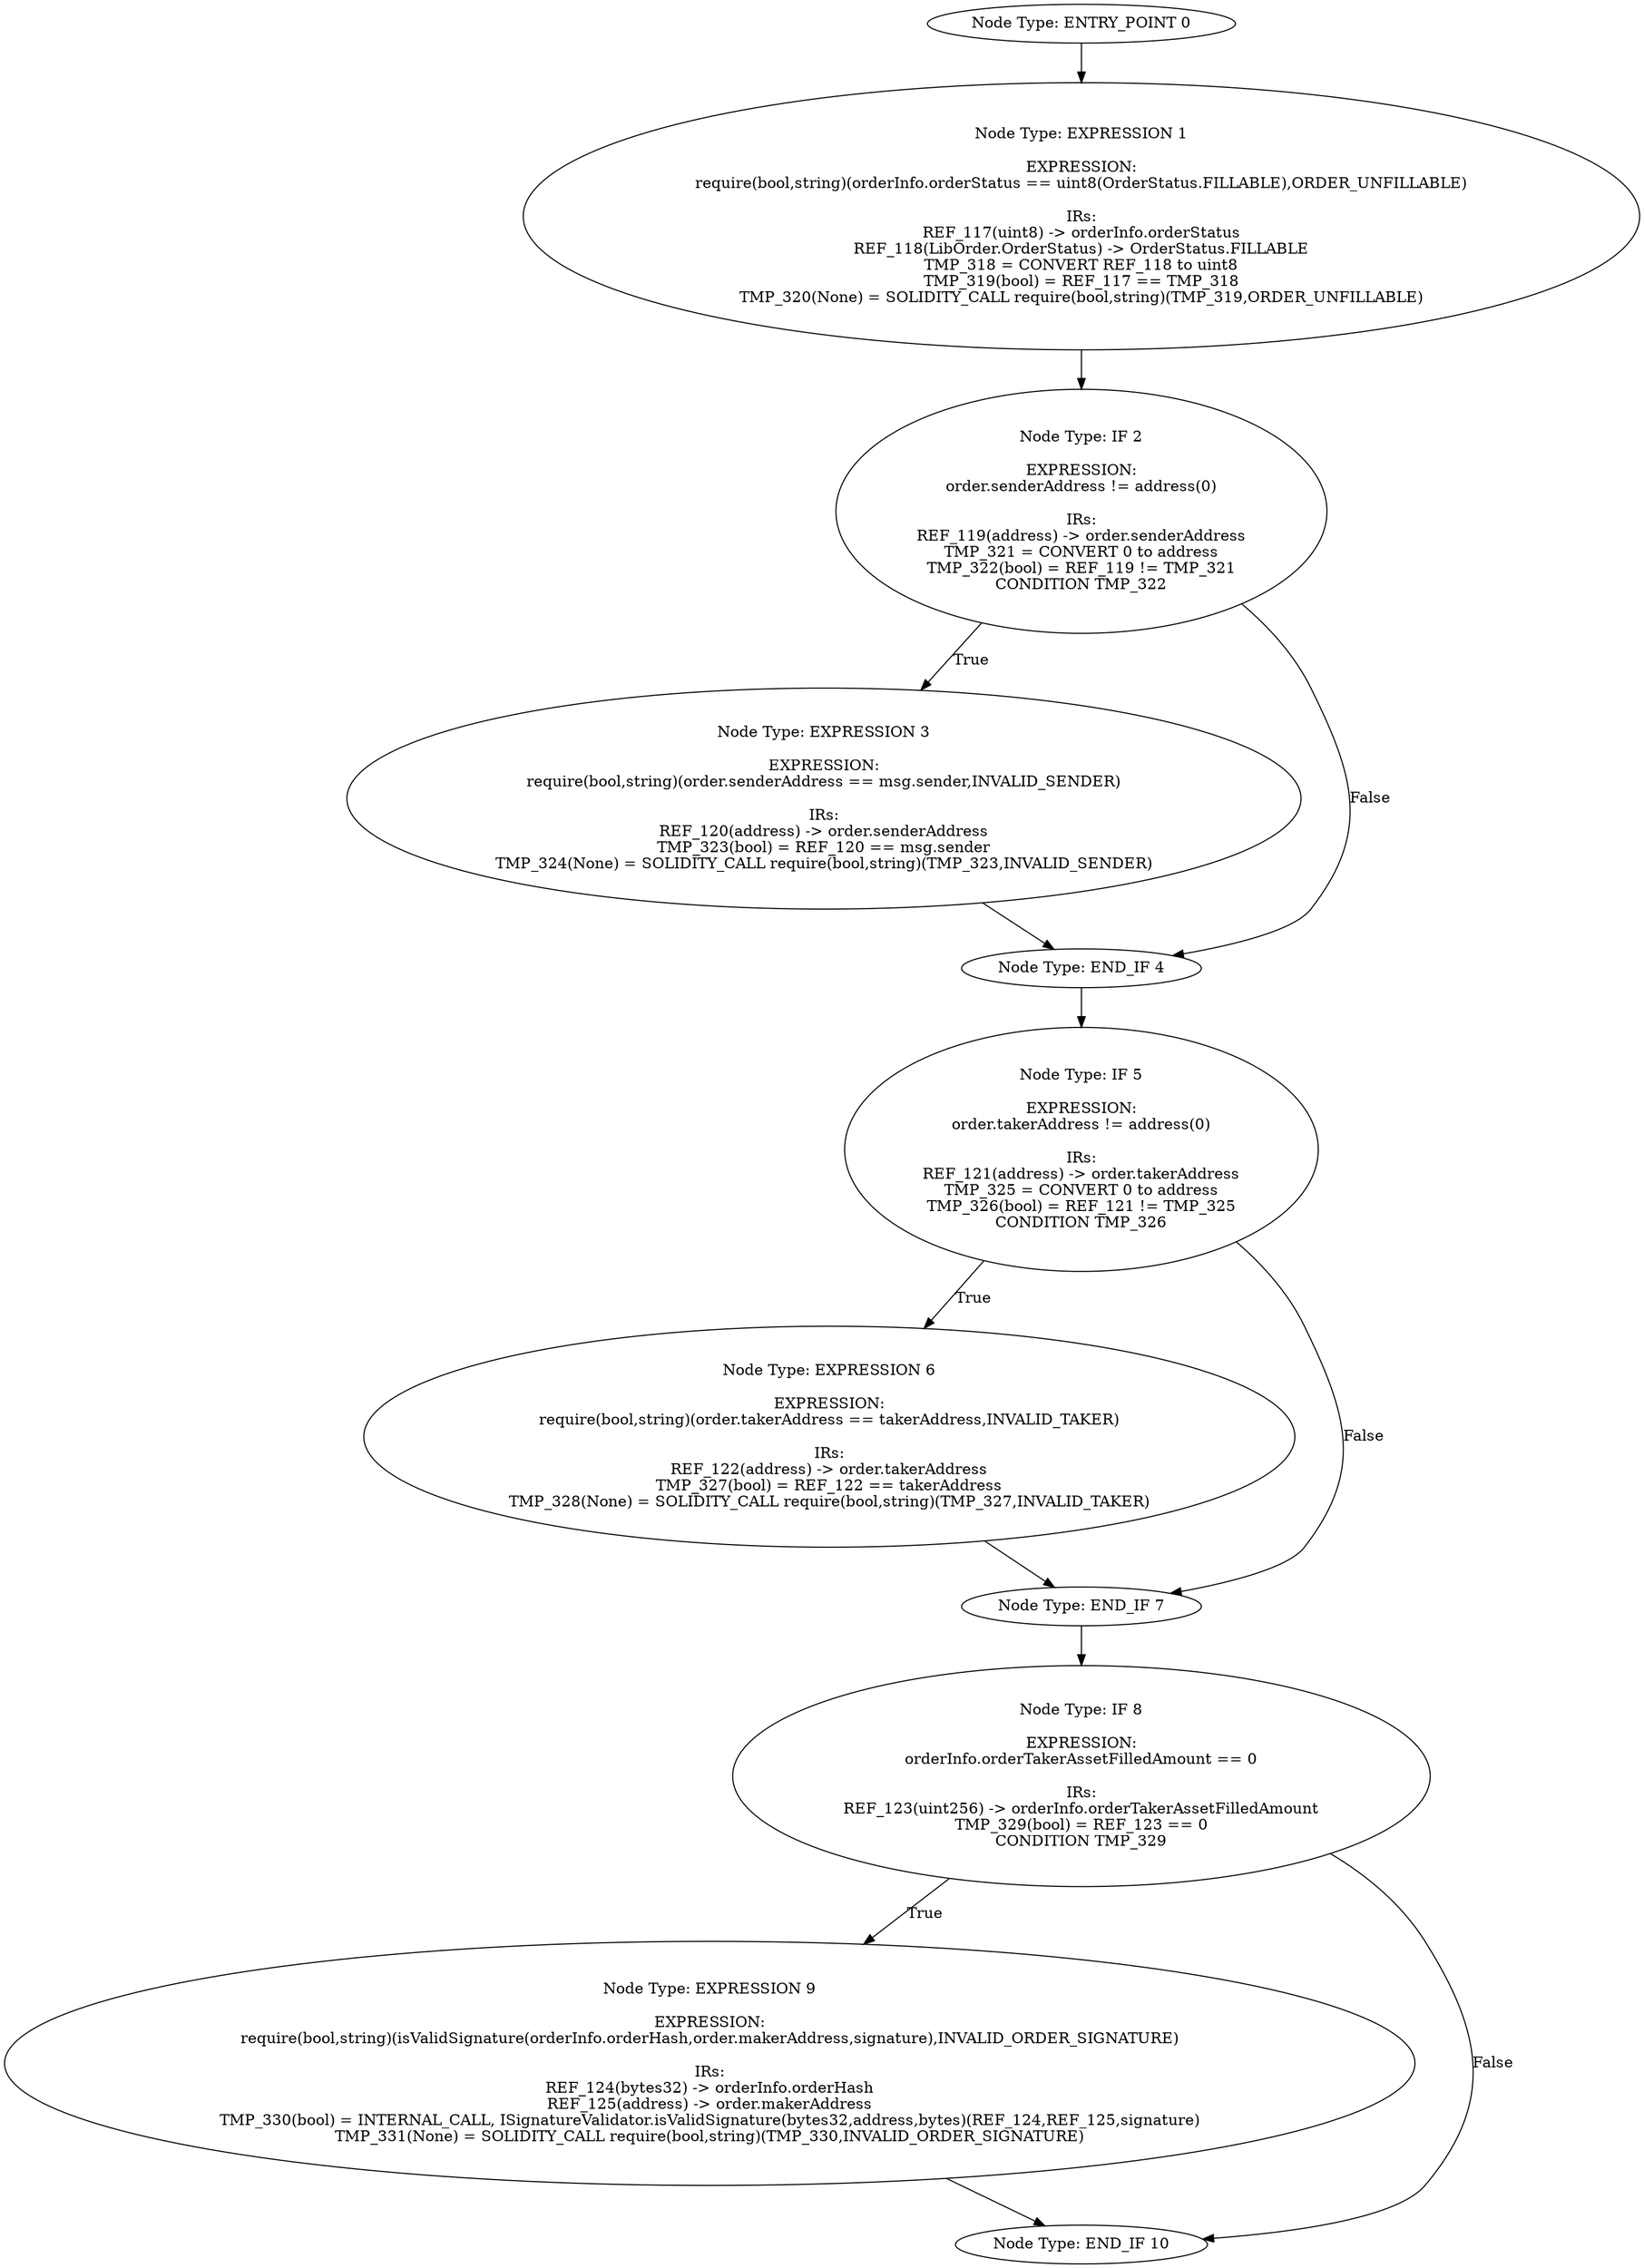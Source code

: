 digraph{
0[label="Node Type: ENTRY_POINT 0
"];
0->1;
1[label="Node Type: EXPRESSION 1

EXPRESSION:
require(bool,string)(orderInfo.orderStatus == uint8(OrderStatus.FILLABLE),ORDER_UNFILLABLE)

IRs:
REF_117(uint8) -> orderInfo.orderStatus
REF_118(LibOrder.OrderStatus) -> OrderStatus.FILLABLE
TMP_318 = CONVERT REF_118 to uint8
TMP_319(bool) = REF_117 == TMP_318
TMP_320(None) = SOLIDITY_CALL require(bool,string)(TMP_319,ORDER_UNFILLABLE)"];
1->2;
2[label="Node Type: IF 2

EXPRESSION:
order.senderAddress != address(0)

IRs:
REF_119(address) -> order.senderAddress
TMP_321 = CONVERT 0 to address
TMP_322(bool) = REF_119 != TMP_321
CONDITION TMP_322"];
2->3[label="True"];
2->4[label="False"];
3[label="Node Type: EXPRESSION 3

EXPRESSION:
require(bool,string)(order.senderAddress == msg.sender,INVALID_SENDER)

IRs:
REF_120(address) -> order.senderAddress
TMP_323(bool) = REF_120 == msg.sender
TMP_324(None) = SOLIDITY_CALL require(bool,string)(TMP_323,INVALID_SENDER)"];
3->4;
4[label="Node Type: END_IF 4
"];
4->5;
5[label="Node Type: IF 5

EXPRESSION:
order.takerAddress != address(0)

IRs:
REF_121(address) -> order.takerAddress
TMP_325 = CONVERT 0 to address
TMP_326(bool) = REF_121 != TMP_325
CONDITION TMP_326"];
5->6[label="True"];
5->7[label="False"];
6[label="Node Type: EXPRESSION 6

EXPRESSION:
require(bool,string)(order.takerAddress == takerAddress,INVALID_TAKER)

IRs:
REF_122(address) -> order.takerAddress
TMP_327(bool) = REF_122 == takerAddress
TMP_328(None) = SOLIDITY_CALL require(bool,string)(TMP_327,INVALID_TAKER)"];
6->7;
7[label="Node Type: END_IF 7
"];
7->8;
8[label="Node Type: IF 8

EXPRESSION:
orderInfo.orderTakerAssetFilledAmount == 0

IRs:
REF_123(uint256) -> orderInfo.orderTakerAssetFilledAmount
TMP_329(bool) = REF_123 == 0
CONDITION TMP_329"];
8->9[label="True"];
8->10[label="False"];
9[label="Node Type: EXPRESSION 9

EXPRESSION:
require(bool,string)(isValidSignature(orderInfo.orderHash,order.makerAddress,signature),INVALID_ORDER_SIGNATURE)

IRs:
REF_124(bytes32) -> orderInfo.orderHash
REF_125(address) -> order.makerAddress
TMP_330(bool) = INTERNAL_CALL, ISignatureValidator.isValidSignature(bytes32,address,bytes)(REF_124,REF_125,signature)
TMP_331(None) = SOLIDITY_CALL require(bool,string)(TMP_330,INVALID_ORDER_SIGNATURE)"];
9->10;
10[label="Node Type: END_IF 10
"];
}
